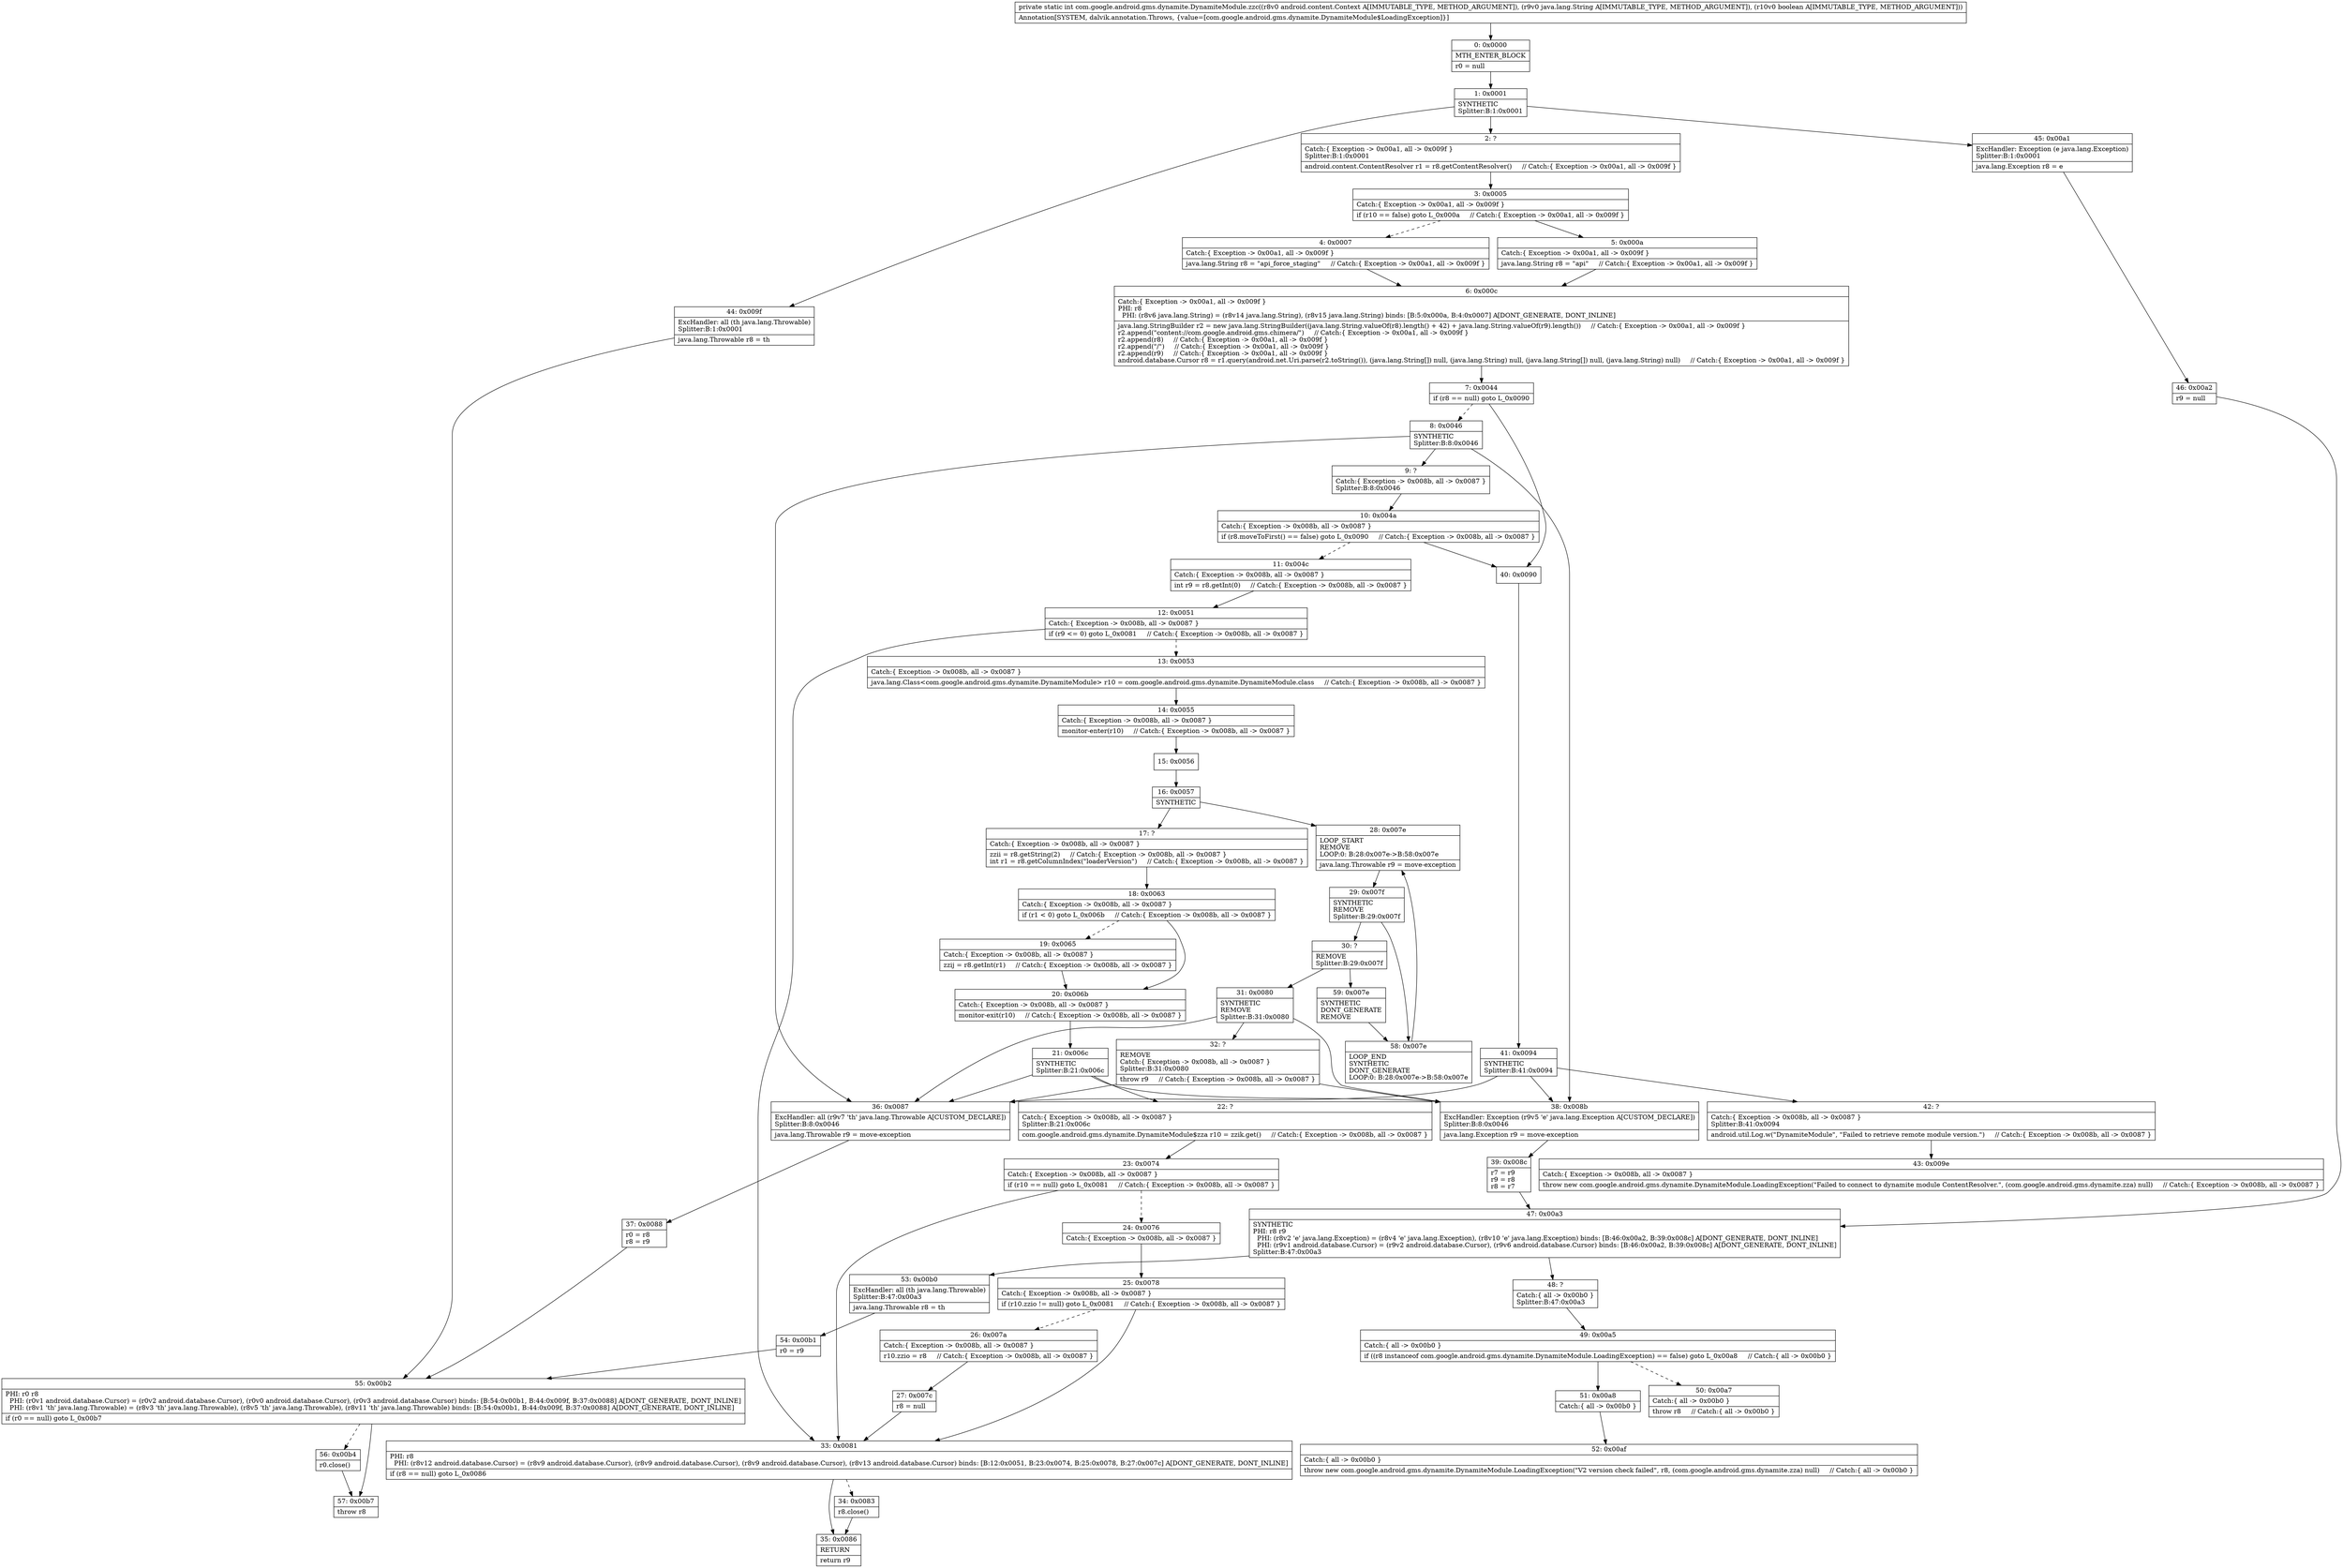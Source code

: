 digraph "CFG forcom.google.android.gms.dynamite.DynamiteModule.zzc(Landroid\/content\/Context;Ljava\/lang\/String;Z)I" {
Node_0 [shape=record,label="{0\:\ 0x0000|MTH_ENTER_BLOCK\l|r0 = null\l}"];
Node_1 [shape=record,label="{1\:\ 0x0001|SYNTHETIC\lSplitter:B:1:0x0001\l}"];
Node_2 [shape=record,label="{2\:\ ?|Catch:\{ Exception \-\> 0x00a1, all \-\> 0x009f \}\lSplitter:B:1:0x0001\l|android.content.ContentResolver r1 = r8.getContentResolver()     \/\/ Catch:\{ Exception \-\> 0x00a1, all \-\> 0x009f \}\l}"];
Node_3 [shape=record,label="{3\:\ 0x0005|Catch:\{ Exception \-\> 0x00a1, all \-\> 0x009f \}\l|if (r10 == false) goto L_0x000a     \/\/ Catch:\{ Exception \-\> 0x00a1, all \-\> 0x009f \}\l}"];
Node_4 [shape=record,label="{4\:\ 0x0007|Catch:\{ Exception \-\> 0x00a1, all \-\> 0x009f \}\l|java.lang.String r8 = \"api_force_staging\"     \/\/ Catch:\{ Exception \-\> 0x00a1, all \-\> 0x009f \}\l}"];
Node_5 [shape=record,label="{5\:\ 0x000a|Catch:\{ Exception \-\> 0x00a1, all \-\> 0x009f \}\l|java.lang.String r8 = \"api\"     \/\/ Catch:\{ Exception \-\> 0x00a1, all \-\> 0x009f \}\l}"];
Node_6 [shape=record,label="{6\:\ 0x000c|Catch:\{ Exception \-\> 0x00a1, all \-\> 0x009f \}\lPHI: r8 \l  PHI: (r8v6 java.lang.String) = (r8v14 java.lang.String), (r8v15 java.lang.String) binds: [B:5:0x000a, B:4:0x0007] A[DONT_GENERATE, DONT_INLINE]\l|java.lang.StringBuilder r2 = new java.lang.StringBuilder((java.lang.String.valueOf(r8).length() + 42) + java.lang.String.valueOf(r9).length())     \/\/ Catch:\{ Exception \-\> 0x00a1, all \-\> 0x009f \}\lr2.append(\"content:\/\/com.google.android.gms.chimera\/\")     \/\/ Catch:\{ Exception \-\> 0x00a1, all \-\> 0x009f \}\lr2.append(r8)     \/\/ Catch:\{ Exception \-\> 0x00a1, all \-\> 0x009f \}\lr2.append(\"\/\")     \/\/ Catch:\{ Exception \-\> 0x00a1, all \-\> 0x009f \}\lr2.append(r9)     \/\/ Catch:\{ Exception \-\> 0x00a1, all \-\> 0x009f \}\landroid.database.Cursor r8 = r1.query(android.net.Uri.parse(r2.toString()), (java.lang.String[]) null, (java.lang.String) null, (java.lang.String[]) null, (java.lang.String) null)     \/\/ Catch:\{ Exception \-\> 0x00a1, all \-\> 0x009f \}\l}"];
Node_7 [shape=record,label="{7\:\ 0x0044|if (r8 == null) goto L_0x0090\l}"];
Node_8 [shape=record,label="{8\:\ 0x0046|SYNTHETIC\lSplitter:B:8:0x0046\l}"];
Node_9 [shape=record,label="{9\:\ ?|Catch:\{ Exception \-\> 0x008b, all \-\> 0x0087 \}\lSplitter:B:8:0x0046\l}"];
Node_10 [shape=record,label="{10\:\ 0x004a|Catch:\{ Exception \-\> 0x008b, all \-\> 0x0087 \}\l|if (r8.moveToFirst() == false) goto L_0x0090     \/\/ Catch:\{ Exception \-\> 0x008b, all \-\> 0x0087 \}\l}"];
Node_11 [shape=record,label="{11\:\ 0x004c|Catch:\{ Exception \-\> 0x008b, all \-\> 0x0087 \}\l|int r9 = r8.getInt(0)     \/\/ Catch:\{ Exception \-\> 0x008b, all \-\> 0x0087 \}\l}"];
Node_12 [shape=record,label="{12\:\ 0x0051|Catch:\{ Exception \-\> 0x008b, all \-\> 0x0087 \}\l|if (r9 \<= 0) goto L_0x0081     \/\/ Catch:\{ Exception \-\> 0x008b, all \-\> 0x0087 \}\l}"];
Node_13 [shape=record,label="{13\:\ 0x0053|Catch:\{ Exception \-\> 0x008b, all \-\> 0x0087 \}\l|java.lang.Class\<com.google.android.gms.dynamite.DynamiteModule\> r10 = com.google.android.gms.dynamite.DynamiteModule.class     \/\/ Catch:\{ Exception \-\> 0x008b, all \-\> 0x0087 \}\l}"];
Node_14 [shape=record,label="{14\:\ 0x0055|Catch:\{ Exception \-\> 0x008b, all \-\> 0x0087 \}\l|monitor\-enter(r10)     \/\/ Catch:\{ Exception \-\> 0x008b, all \-\> 0x0087 \}\l}"];
Node_15 [shape=record,label="{15\:\ 0x0056}"];
Node_16 [shape=record,label="{16\:\ 0x0057|SYNTHETIC\l}"];
Node_17 [shape=record,label="{17\:\ ?|Catch:\{ Exception \-\> 0x008b, all \-\> 0x0087 \}\l|zzii = r8.getString(2)     \/\/ Catch:\{ Exception \-\> 0x008b, all \-\> 0x0087 \}\lint r1 = r8.getColumnIndex(\"loaderVersion\")     \/\/ Catch:\{ Exception \-\> 0x008b, all \-\> 0x0087 \}\l}"];
Node_18 [shape=record,label="{18\:\ 0x0063|Catch:\{ Exception \-\> 0x008b, all \-\> 0x0087 \}\l|if (r1 \< 0) goto L_0x006b     \/\/ Catch:\{ Exception \-\> 0x008b, all \-\> 0x0087 \}\l}"];
Node_19 [shape=record,label="{19\:\ 0x0065|Catch:\{ Exception \-\> 0x008b, all \-\> 0x0087 \}\l|zzij = r8.getInt(r1)     \/\/ Catch:\{ Exception \-\> 0x008b, all \-\> 0x0087 \}\l}"];
Node_20 [shape=record,label="{20\:\ 0x006b|Catch:\{ Exception \-\> 0x008b, all \-\> 0x0087 \}\l|monitor\-exit(r10)     \/\/ Catch:\{ Exception \-\> 0x008b, all \-\> 0x0087 \}\l}"];
Node_21 [shape=record,label="{21\:\ 0x006c|SYNTHETIC\lSplitter:B:21:0x006c\l}"];
Node_22 [shape=record,label="{22\:\ ?|Catch:\{ Exception \-\> 0x008b, all \-\> 0x0087 \}\lSplitter:B:21:0x006c\l|com.google.android.gms.dynamite.DynamiteModule$zza r10 = zzik.get()     \/\/ Catch:\{ Exception \-\> 0x008b, all \-\> 0x0087 \}\l}"];
Node_23 [shape=record,label="{23\:\ 0x0074|Catch:\{ Exception \-\> 0x008b, all \-\> 0x0087 \}\l|if (r10 == null) goto L_0x0081     \/\/ Catch:\{ Exception \-\> 0x008b, all \-\> 0x0087 \}\l}"];
Node_24 [shape=record,label="{24\:\ 0x0076|Catch:\{ Exception \-\> 0x008b, all \-\> 0x0087 \}\l}"];
Node_25 [shape=record,label="{25\:\ 0x0078|Catch:\{ Exception \-\> 0x008b, all \-\> 0x0087 \}\l|if (r10.zzio != null) goto L_0x0081     \/\/ Catch:\{ Exception \-\> 0x008b, all \-\> 0x0087 \}\l}"];
Node_26 [shape=record,label="{26\:\ 0x007a|Catch:\{ Exception \-\> 0x008b, all \-\> 0x0087 \}\l|r10.zzio = r8     \/\/ Catch:\{ Exception \-\> 0x008b, all \-\> 0x0087 \}\l}"];
Node_27 [shape=record,label="{27\:\ 0x007c|r8 = null\l}"];
Node_28 [shape=record,label="{28\:\ 0x007e|LOOP_START\lREMOVE\lLOOP:0: B:28:0x007e\-\>B:58:0x007e\l|java.lang.Throwable r9 = move\-exception\l}"];
Node_29 [shape=record,label="{29\:\ 0x007f|SYNTHETIC\lREMOVE\lSplitter:B:29:0x007f\l}"];
Node_30 [shape=record,label="{30\:\ ?|REMOVE\lSplitter:B:29:0x007f\l}"];
Node_31 [shape=record,label="{31\:\ 0x0080|SYNTHETIC\lREMOVE\lSplitter:B:31:0x0080\l}"];
Node_32 [shape=record,label="{32\:\ ?|REMOVE\lCatch:\{ Exception \-\> 0x008b, all \-\> 0x0087 \}\lSplitter:B:31:0x0080\l|throw r9     \/\/ Catch:\{ Exception \-\> 0x008b, all \-\> 0x0087 \}\l}"];
Node_33 [shape=record,label="{33\:\ 0x0081|PHI: r8 \l  PHI: (r8v12 android.database.Cursor) = (r8v9 android.database.Cursor), (r8v9 android.database.Cursor), (r8v9 android.database.Cursor), (r8v13 android.database.Cursor) binds: [B:12:0x0051, B:23:0x0074, B:25:0x0078, B:27:0x007c] A[DONT_GENERATE, DONT_INLINE]\l|if (r8 == null) goto L_0x0086\l}"];
Node_34 [shape=record,label="{34\:\ 0x0083|r8.close()\l}"];
Node_35 [shape=record,label="{35\:\ 0x0086|RETURN\l|return r9\l}"];
Node_36 [shape=record,label="{36\:\ 0x0087|ExcHandler: all (r9v7 'th' java.lang.Throwable A[CUSTOM_DECLARE])\lSplitter:B:8:0x0046\l|java.lang.Throwable r9 = move\-exception\l}"];
Node_37 [shape=record,label="{37\:\ 0x0088|r0 = r8\lr8 = r9\l}"];
Node_38 [shape=record,label="{38\:\ 0x008b|ExcHandler: Exception (r9v5 'e' java.lang.Exception A[CUSTOM_DECLARE])\lSplitter:B:8:0x0046\l|java.lang.Exception r9 = move\-exception\l}"];
Node_39 [shape=record,label="{39\:\ 0x008c|r7 = r9\lr9 = r8\lr8 = r7\l}"];
Node_40 [shape=record,label="{40\:\ 0x0090}"];
Node_41 [shape=record,label="{41\:\ 0x0094|SYNTHETIC\lSplitter:B:41:0x0094\l}"];
Node_42 [shape=record,label="{42\:\ ?|Catch:\{ Exception \-\> 0x008b, all \-\> 0x0087 \}\lSplitter:B:41:0x0094\l|android.util.Log.w(\"DynamiteModule\", \"Failed to retrieve remote module version.\")     \/\/ Catch:\{ Exception \-\> 0x008b, all \-\> 0x0087 \}\l}"];
Node_43 [shape=record,label="{43\:\ 0x009e|Catch:\{ Exception \-\> 0x008b, all \-\> 0x0087 \}\l|throw new com.google.android.gms.dynamite.DynamiteModule.LoadingException(\"Failed to connect to dynamite module ContentResolver.\", (com.google.android.gms.dynamite.zza) null)     \/\/ Catch:\{ Exception \-\> 0x008b, all \-\> 0x0087 \}\l}"];
Node_44 [shape=record,label="{44\:\ 0x009f|ExcHandler: all (th java.lang.Throwable)\lSplitter:B:1:0x0001\l|java.lang.Throwable r8 = th\l}"];
Node_45 [shape=record,label="{45\:\ 0x00a1|ExcHandler: Exception (e java.lang.Exception)\lSplitter:B:1:0x0001\l|java.lang.Exception r8 = e\l}"];
Node_46 [shape=record,label="{46\:\ 0x00a2|r9 = null\l}"];
Node_47 [shape=record,label="{47\:\ 0x00a3|SYNTHETIC\lPHI: r8 r9 \l  PHI: (r8v2 'e' java.lang.Exception) = (r8v4 'e' java.lang.Exception), (r8v10 'e' java.lang.Exception) binds: [B:46:0x00a2, B:39:0x008c] A[DONT_GENERATE, DONT_INLINE]\l  PHI: (r9v1 android.database.Cursor) = (r9v2 android.database.Cursor), (r9v6 android.database.Cursor) binds: [B:46:0x00a2, B:39:0x008c] A[DONT_GENERATE, DONT_INLINE]\lSplitter:B:47:0x00a3\l}"];
Node_48 [shape=record,label="{48\:\ ?|Catch:\{ all \-\> 0x00b0 \}\lSplitter:B:47:0x00a3\l}"];
Node_49 [shape=record,label="{49\:\ 0x00a5|Catch:\{ all \-\> 0x00b0 \}\l|if ((r8 instanceof com.google.android.gms.dynamite.DynamiteModule.LoadingException) == false) goto L_0x00a8     \/\/ Catch:\{ all \-\> 0x00b0 \}\l}"];
Node_50 [shape=record,label="{50\:\ 0x00a7|Catch:\{ all \-\> 0x00b0 \}\l|throw r8     \/\/ Catch:\{ all \-\> 0x00b0 \}\l}"];
Node_51 [shape=record,label="{51\:\ 0x00a8|Catch:\{ all \-\> 0x00b0 \}\l}"];
Node_52 [shape=record,label="{52\:\ 0x00af|Catch:\{ all \-\> 0x00b0 \}\l|throw new com.google.android.gms.dynamite.DynamiteModule.LoadingException(\"V2 version check failed\", r8, (com.google.android.gms.dynamite.zza) null)     \/\/ Catch:\{ all \-\> 0x00b0 \}\l}"];
Node_53 [shape=record,label="{53\:\ 0x00b0|ExcHandler: all (th java.lang.Throwable)\lSplitter:B:47:0x00a3\l|java.lang.Throwable r8 = th\l}"];
Node_54 [shape=record,label="{54\:\ 0x00b1|r0 = r9\l}"];
Node_55 [shape=record,label="{55\:\ 0x00b2|PHI: r0 r8 \l  PHI: (r0v1 android.database.Cursor) = (r0v2 android.database.Cursor), (r0v0 android.database.Cursor), (r0v3 android.database.Cursor) binds: [B:54:0x00b1, B:44:0x009f, B:37:0x0088] A[DONT_GENERATE, DONT_INLINE]\l  PHI: (r8v1 'th' java.lang.Throwable) = (r8v3 'th' java.lang.Throwable), (r8v5 'th' java.lang.Throwable), (r8v11 'th' java.lang.Throwable) binds: [B:54:0x00b1, B:44:0x009f, B:37:0x0088] A[DONT_GENERATE, DONT_INLINE]\l|if (r0 == null) goto L_0x00b7\l}"];
Node_56 [shape=record,label="{56\:\ 0x00b4|r0.close()\l}"];
Node_57 [shape=record,label="{57\:\ 0x00b7|throw r8\l}"];
Node_58 [shape=record,label="{58\:\ 0x007e|LOOP_END\lSYNTHETIC\lDONT_GENERATE\lLOOP:0: B:28:0x007e\-\>B:58:0x007e\l}"];
Node_59 [shape=record,label="{59\:\ 0x007e|SYNTHETIC\lDONT_GENERATE\lREMOVE\l}"];
MethodNode[shape=record,label="{private static int com.google.android.gms.dynamite.DynamiteModule.zzc((r8v0 android.content.Context A[IMMUTABLE_TYPE, METHOD_ARGUMENT]), (r9v0 java.lang.String A[IMMUTABLE_TYPE, METHOD_ARGUMENT]), (r10v0 boolean A[IMMUTABLE_TYPE, METHOD_ARGUMENT]))  | Annotation[SYSTEM, dalvik.annotation.Throws, \{value=[com.google.android.gms.dynamite.DynamiteModule$LoadingException]\}]\l}"];
MethodNode -> Node_0;
Node_0 -> Node_1;
Node_1 -> Node_2;
Node_1 -> Node_45;
Node_1 -> Node_44;
Node_2 -> Node_3;
Node_3 -> Node_4[style=dashed];
Node_3 -> Node_5;
Node_4 -> Node_6;
Node_5 -> Node_6;
Node_6 -> Node_7;
Node_7 -> Node_8[style=dashed];
Node_7 -> Node_40;
Node_8 -> Node_9;
Node_8 -> Node_38;
Node_8 -> Node_36;
Node_9 -> Node_10;
Node_10 -> Node_11[style=dashed];
Node_10 -> Node_40;
Node_11 -> Node_12;
Node_12 -> Node_13[style=dashed];
Node_12 -> Node_33;
Node_13 -> Node_14;
Node_14 -> Node_15;
Node_15 -> Node_16;
Node_16 -> Node_17;
Node_16 -> Node_28;
Node_17 -> Node_18;
Node_18 -> Node_19[style=dashed];
Node_18 -> Node_20;
Node_19 -> Node_20;
Node_20 -> Node_21;
Node_21 -> Node_22;
Node_21 -> Node_38;
Node_21 -> Node_36;
Node_22 -> Node_23;
Node_23 -> Node_24[style=dashed];
Node_23 -> Node_33;
Node_24 -> Node_25;
Node_25 -> Node_26[style=dashed];
Node_25 -> Node_33;
Node_26 -> Node_27;
Node_27 -> Node_33;
Node_28 -> Node_29;
Node_29 -> Node_30;
Node_29 -> Node_58;
Node_30 -> Node_31;
Node_30 -> Node_59;
Node_31 -> Node_32;
Node_31 -> Node_38;
Node_31 -> Node_36;
Node_32 -> Node_38;
Node_32 -> Node_36;
Node_33 -> Node_34[style=dashed];
Node_33 -> Node_35;
Node_34 -> Node_35;
Node_36 -> Node_37;
Node_37 -> Node_55;
Node_38 -> Node_39;
Node_39 -> Node_47;
Node_40 -> Node_41;
Node_41 -> Node_42;
Node_41 -> Node_38;
Node_41 -> Node_36;
Node_42 -> Node_43;
Node_44 -> Node_55;
Node_45 -> Node_46;
Node_46 -> Node_47;
Node_47 -> Node_48;
Node_47 -> Node_53;
Node_48 -> Node_49;
Node_49 -> Node_50[style=dashed];
Node_49 -> Node_51;
Node_51 -> Node_52;
Node_53 -> Node_54;
Node_54 -> Node_55;
Node_55 -> Node_56[style=dashed];
Node_55 -> Node_57;
Node_56 -> Node_57;
Node_58 -> Node_28;
Node_59 -> Node_58;
}

